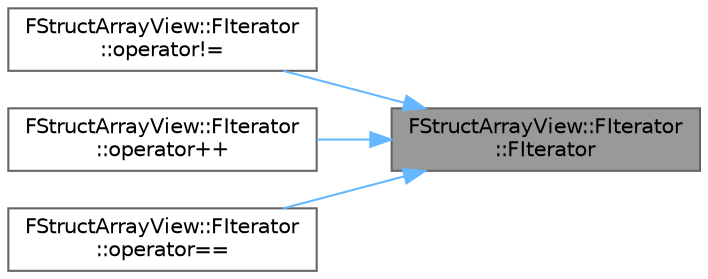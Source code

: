 digraph "FStructArrayView::FIterator::FIterator"
{
 // INTERACTIVE_SVG=YES
 // LATEX_PDF_SIZE
  bgcolor="transparent";
  edge [fontname=Helvetica,fontsize=10,labelfontname=Helvetica,labelfontsize=10];
  node [fontname=Helvetica,fontsize=10,shape=box,height=0.2,width=0.4];
  rankdir="RL";
  Node1 [id="Node000001",label="FStructArrayView::FIterator\l::FIterator",height=0.2,width=0.4,color="gray40", fillcolor="grey60", style="filled", fontcolor="black",tooltip=" "];
  Node1 -> Node2 [id="edge1_Node000001_Node000002",dir="back",color="steelblue1",style="solid",tooltip=" "];
  Node2 [id="Node000002",label="FStructArrayView::FIterator\l::operator!=",height=0.2,width=0.4,color="grey40", fillcolor="white", style="filled",URL="$d5/da9/structFStructArrayView_1_1FIterator.html#a2ee7d3997021318fe314d08f9abc3e43",tooltip=" "];
  Node1 -> Node3 [id="edge2_Node000001_Node000003",dir="back",color="steelblue1",style="solid",tooltip=" "];
  Node3 [id="Node000003",label="FStructArrayView::FIterator\l::operator++",height=0.2,width=0.4,color="grey40", fillcolor="white", style="filled",URL="$d5/da9/structFStructArrayView_1_1FIterator.html#a2f5b055fbb15ddd65831c3b1cd48668f",tooltip=" "];
  Node1 -> Node4 [id="edge3_Node000001_Node000004",dir="back",color="steelblue1",style="solid",tooltip=" "];
  Node4 [id="Node000004",label="FStructArrayView::FIterator\l::operator==",height=0.2,width=0.4,color="grey40", fillcolor="white", style="filled",URL="$d5/da9/structFStructArrayView_1_1FIterator.html#ad2e464a030616a89fb49dedd7975e47b",tooltip=" "];
}
